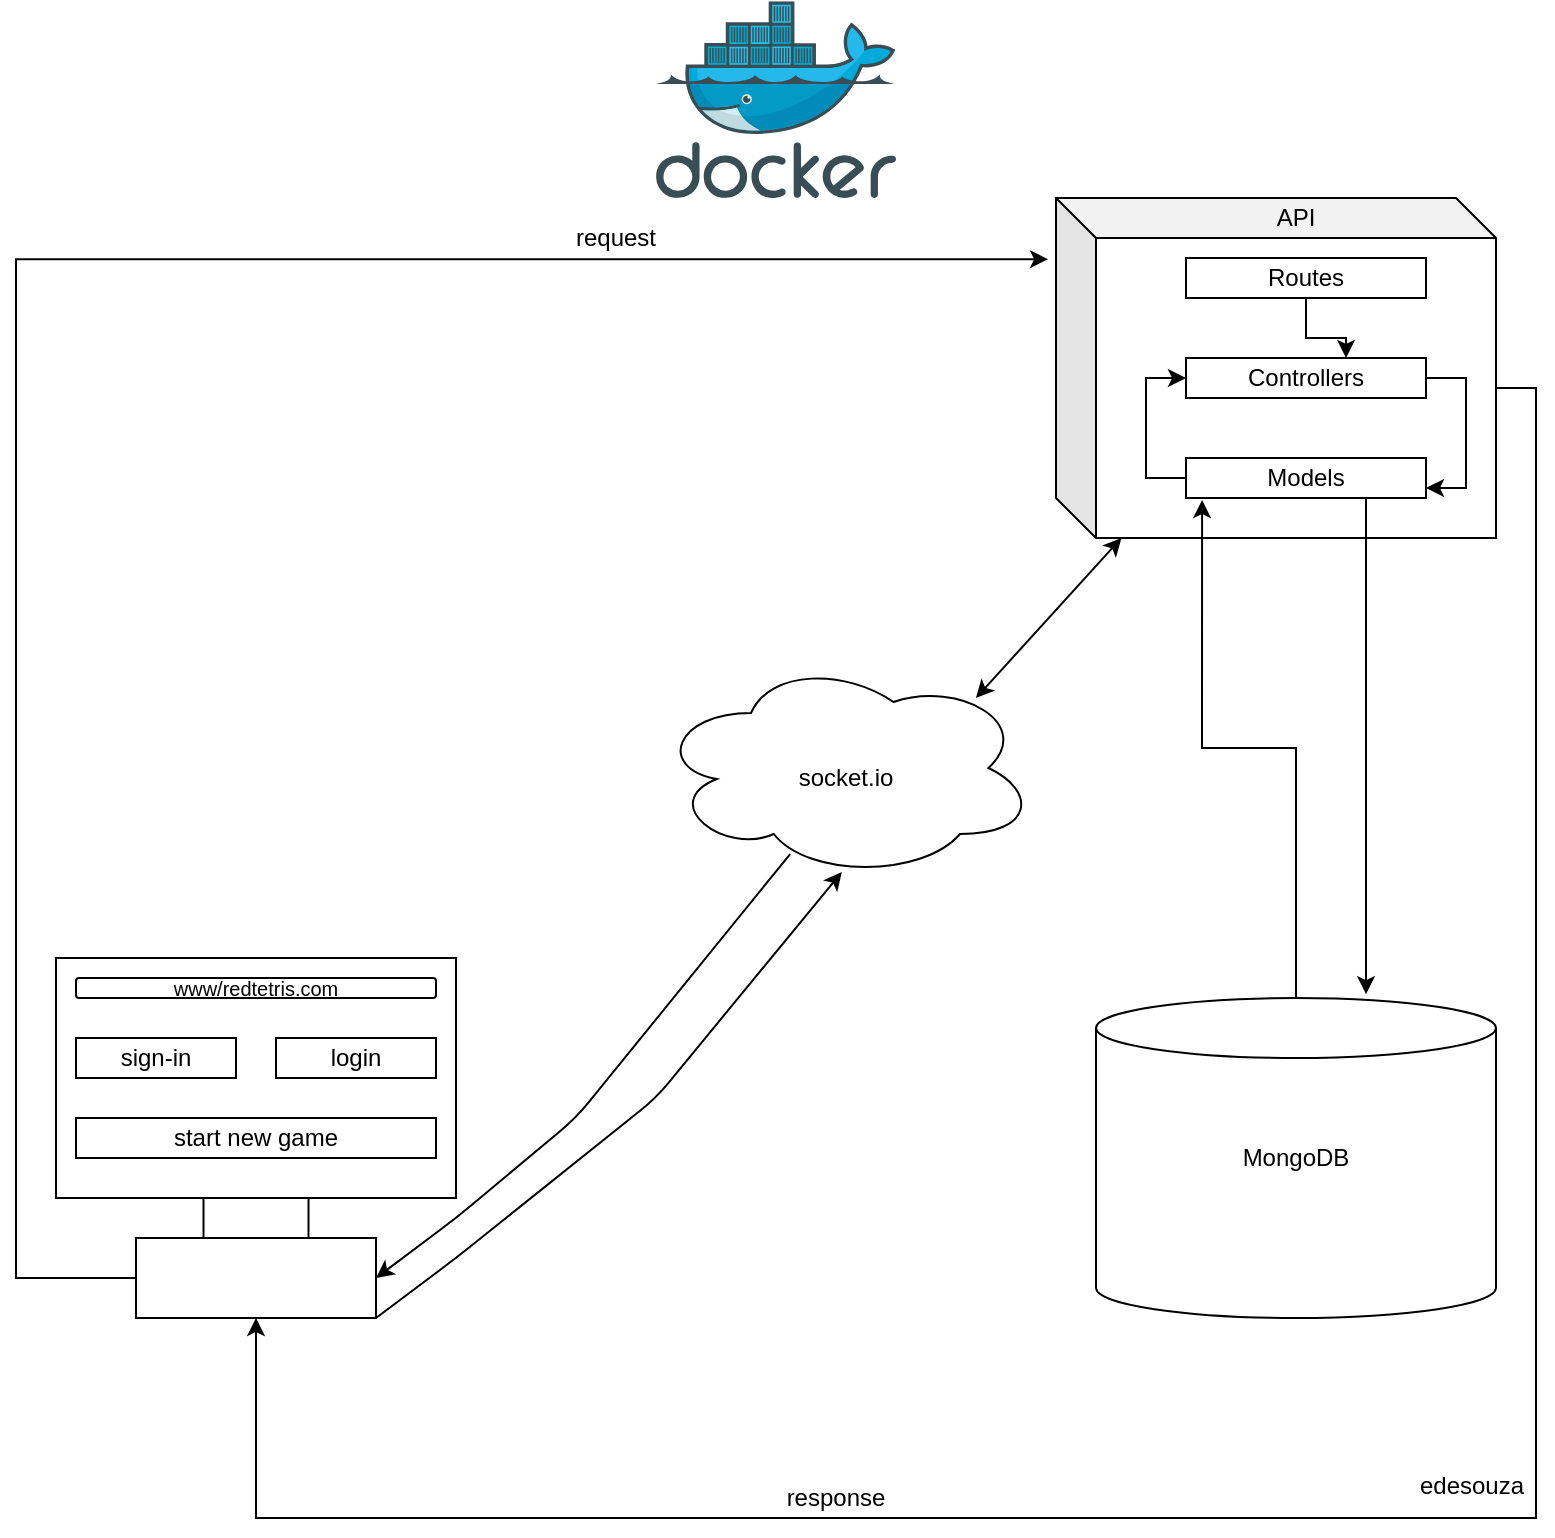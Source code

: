 <mxfile version="13.11.0" type="github">
  <diagram id="C5RBs43oDa-KdzZeNtuy" name="Page-1">
    <mxGraphModel dx="1426" dy="826" grid="1" gridSize="10" guides="1" tooltips="1" connect="1" arrows="1" fold="1" page="1" pageScale="1" pageWidth="827" pageHeight="1169" math="0" shadow="0">
      <root>
        <mxCell id="WIyWlLk6GJQsqaUBKTNV-0" />
        <mxCell id="WIyWlLk6GJQsqaUBKTNV-1" parent="WIyWlLk6GJQsqaUBKTNV-0" />
        <mxCell id="3cW4uc8DRrEpIiB1ZtD9-0" value="" style="rounded=0;whiteSpace=wrap;html=1;" parent="WIyWlLk6GJQsqaUBKTNV-1" vertex="1">
          <mxGeometry x="40" y="610" width="200" height="120" as="geometry" />
        </mxCell>
        <mxCell id="3cW4uc8DRrEpIiB1ZtD9-5" value="&lt;font style=&quot;font-size: 10px&quot;&gt;www/redtetris.com&lt;/font&gt;" style="rounded=1;whiteSpace=wrap;html=1;" parent="WIyWlLk6GJQsqaUBKTNV-1" vertex="1">
          <mxGeometry x="50" y="620" width="180" height="10" as="geometry" />
        </mxCell>
        <mxCell id="3cW4uc8DRrEpIiB1ZtD9-45" style="edgeStyle=orthogonalEdgeStyle;rounded=0;orthogonalLoop=1;jettySize=auto;html=1;entryX=-0.018;entryY=0.18;entryDx=0;entryDy=0;entryPerimeter=0;" parent="WIyWlLk6GJQsqaUBKTNV-1" source="3cW4uc8DRrEpIiB1ZtD9-13" target="3cW4uc8DRrEpIiB1ZtD9-24" edge="1">
          <mxGeometry relative="1" as="geometry">
            <mxPoint x="530" y="56" as="targetPoint" />
            <Array as="points">
              <mxPoint x="20" y="770" />
              <mxPoint x="20" y="261" />
            </Array>
          </mxGeometry>
        </mxCell>
        <mxCell id="3cW4uc8DRrEpIiB1ZtD9-13" value="" style="rounded=0;whiteSpace=wrap;html=1;" parent="WIyWlLk6GJQsqaUBKTNV-1" vertex="1">
          <mxGeometry x="80" y="750" width="120" height="40" as="geometry" />
        </mxCell>
        <mxCell id="3cW4uc8DRrEpIiB1ZtD9-14" value="" style="rounded=0;whiteSpace=wrap;html=1;" parent="WIyWlLk6GJQsqaUBKTNV-1" vertex="1">
          <mxGeometry x="113.75" y="730" width="52.5" height="20" as="geometry" />
        </mxCell>
        <mxCell id="3cW4uc8DRrEpIiB1ZtD9-15" value="sign-in" style="rounded=0;whiteSpace=wrap;html=1;" parent="WIyWlLk6GJQsqaUBKTNV-1" vertex="1">
          <mxGeometry x="50" y="650" width="80" height="20" as="geometry" />
        </mxCell>
        <mxCell id="3cW4uc8DRrEpIiB1ZtD9-17" value="login" style="rounded=0;whiteSpace=wrap;html=1;" parent="WIyWlLk6GJQsqaUBKTNV-1" vertex="1">
          <mxGeometry x="150" y="650" width="80" height="20" as="geometry" />
        </mxCell>
        <mxCell id="3cW4uc8DRrEpIiB1ZtD9-67" style="edgeStyle=orthogonalEdgeStyle;rounded=0;orthogonalLoop=1;jettySize=auto;html=1;exitX=0;exitY=0;exitDx=220;exitDy=95;exitPerimeter=0;entryX=0.5;entryY=1;entryDx=0;entryDy=0;" parent="WIyWlLk6GJQsqaUBKTNV-1" source="3cW4uc8DRrEpIiB1ZtD9-24" target="3cW4uc8DRrEpIiB1ZtD9-13" edge="1">
          <mxGeometry relative="1" as="geometry">
            <mxPoint x="140" y="810" as="targetPoint" />
            <Array as="points">
              <mxPoint x="780" y="325" />
              <mxPoint x="780" y="890" />
              <mxPoint x="140" y="890" />
            </Array>
          </mxGeometry>
        </mxCell>
        <mxCell id="3cW4uc8DRrEpIiB1ZtD9-24" value="" style="shape=cube;whiteSpace=wrap;html=1;boundedLbl=1;backgroundOutline=1;darkOpacity=0.05;darkOpacity2=0.1;" parent="WIyWlLk6GJQsqaUBKTNV-1" vertex="1">
          <mxGeometry x="540" y="230" width="220" height="170" as="geometry" />
        </mxCell>
        <mxCell id="3cW4uc8DRrEpIiB1ZtD9-55" style="edgeStyle=orthogonalEdgeStyle;rounded=0;orthogonalLoop=1;jettySize=auto;html=1;exitX=0.75;exitY=1;exitDx=0;exitDy=0;entryX=0.667;entryY=0;entryDx=0;entryDy=0;entryPerimeter=0;" parent="WIyWlLk6GJQsqaUBKTNV-1" source="3cW4uc8DRrEpIiB1ZtD9-28" target="3cW4uc8DRrEpIiB1ZtD9-29" edge="1">
          <mxGeometry relative="1" as="geometry">
            <Array as="points">
              <mxPoint x="665" y="280" />
              <mxPoint x="665" y="300" />
              <mxPoint x="685" y="300" />
            </Array>
          </mxGeometry>
        </mxCell>
        <mxCell id="3cW4uc8DRrEpIiB1ZtD9-28" value="Routes" style="rounded=0;whiteSpace=wrap;html=1;" parent="WIyWlLk6GJQsqaUBKTNV-1" vertex="1">
          <mxGeometry x="605" y="260" width="120" height="20" as="geometry" />
        </mxCell>
        <mxCell id="3cW4uc8DRrEpIiB1ZtD9-56" style="edgeStyle=orthogonalEdgeStyle;rounded=0;orthogonalLoop=1;jettySize=auto;html=1;exitX=1;exitY=0.5;exitDx=0;exitDy=0;entryX=1;entryY=0.75;entryDx=0;entryDy=0;" parent="WIyWlLk6GJQsqaUBKTNV-1" source="3cW4uc8DRrEpIiB1ZtD9-29" target="3cW4uc8DRrEpIiB1ZtD9-30" edge="1">
          <mxGeometry relative="1" as="geometry" />
        </mxCell>
        <mxCell id="3cW4uc8DRrEpIiB1ZtD9-29" value="Controllers" style="rounded=0;whiteSpace=wrap;html=1;" parent="WIyWlLk6GJQsqaUBKTNV-1" vertex="1">
          <mxGeometry x="605" y="310" width="120" height="20" as="geometry" />
        </mxCell>
        <mxCell id="3cW4uc8DRrEpIiB1ZtD9-57" style="edgeStyle=orthogonalEdgeStyle;rounded=0;orthogonalLoop=1;jettySize=auto;html=1;exitX=0;exitY=0.5;exitDx=0;exitDy=0;entryX=0;entryY=0.5;entryDx=0;entryDy=0;" parent="WIyWlLk6GJQsqaUBKTNV-1" source="3cW4uc8DRrEpIiB1ZtD9-30" target="3cW4uc8DRrEpIiB1ZtD9-29" edge="1">
          <mxGeometry relative="1" as="geometry" />
        </mxCell>
        <mxCell id="3cW4uc8DRrEpIiB1ZtD9-58" style="edgeStyle=orthogonalEdgeStyle;rounded=0;orthogonalLoop=1;jettySize=auto;html=1;exitX=0.75;exitY=1;exitDx=0;exitDy=0;entryX=0.675;entryY=-0.012;entryDx=0;entryDy=0;entryPerimeter=0;" parent="WIyWlLk6GJQsqaUBKTNV-1" source="3cW4uc8DRrEpIiB1ZtD9-30" target="3cW4uc8DRrEpIiB1ZtD9-38" edge="1">
          <mxGeometry relative="1" as="geometry" />
        </mxCell>
        <mxCell id="3cW4uc8DRrEpIiB1ZtD9-30" value="Models" style="rounded=0;whiteSpace=wrap;html=1;" parent="WIyWlLk6GJQsqaUBKTNV-1" vertex="1">
          <mxGeometry x="605" y="360" width="120" height="20" as="geometry" />
        </mxCell>
        <mxCell id="3cW4uc8DRrEpIiB1ZtD9-59" style="edgeStyle=orthogonalEdgeStyle;rounded=0;orthogonalLoop=1;jettySize=auto;html=1;entryX=0.067;entryY=1.05;entryDx=0;entryDy=0;entryPerimeter=0;" parent="WIyWlLk6GJQsqaUBKTNV-1" source="3cW4uc8DRrEpIiB1ZtD9-38" target="3cW4uc8DRrEpIiB1ZtD9-30" edge="1">
          <mxGeometry relative="1" as="geometry" />
        </mxCell>
        <mxCell id="3cW4uc8DRrEpIiB1ZtD9-38" value="" style="shape=cylinder3;whiteSpace=wrap;html=1;boundedLbl=1;backgroundOutline=1;size=15;" parent="WIyWlLk6GJQsqaUBKTNV-1" vertex="1">
          <mxGeometry x="560" y="630" width="200" height="160" as="geometry" />
        </mxCell>
        <mxCell id="3cW4uc8DRrEpIiB1ZtD9-46" value="MongoDB" style="text;html=1;strokeColor=none;fillColor=none;align=center;verticalAlign=middle;whiteSpace=wrap;rounded=0;" parent="WIyWlLk6GJQsqaUBKTNV-1" vertex="1">
          <mxGeometry x="630" y="700" width="60" height="20" as="geometry" />
        </mxCell>
        <mxCell id="3cW4uc8DRrEpIiB1ZtD9-47" value="API" style="text;html=1;strokeColor=none;fillColor=none;align=center;verticalAlign=middle;whiteSpace=wrap;rounded=0;" parent="WIyWlLk6GJQsqaUBKTNV-1" vertex="1">
          <mxGeometry x="640" y="230" width="40" height="20" as="geometry" />
        </mxCell>
        <mxCell id="3cW4uc8DRrEpIiB1ZtD9-60" value="" style="ellipse;shape=cloud;whiteSpace=wrap;html=1;" parent="WIyWlLk6GJQsqaUBKTNV-1" vertex="1">
          <mxGeometry x="340" y="460" width="190" height="110" as="geometry" />
        </mxCell>
        <mxCell id="3cW4uc8DRrEpIiB1ZtD9-62" value="" style="endArrow=classic;html=1;entryX=1;entryY=0.5;entryDx=0;entryDy=0;exitX=0.353;exitY=0.891;exitDx=0;exitDy=0;exitPerimeter=0;" parent="WIyWlLk6GJQsqaUBKTNV-1" source="3cW4uc8DRrEpIiB1ZtD9-60" target="3cW4uc8DRrEpIiB1ZtD9-13" edge="1">
          <mxGeometry width="50" height="50" relative="1" as="geometry">
            <mxPoint x="400" y="597.5" as="sourcePoint" />
            <mxPoint x="240" y="742.5" as="targetPoint" />
            <Array as="points">
              <mxPoint x="300" y="690" />
              <mxPoint x="240" y="740" />
            </Array>
          </mxGeometry>
        </mxCell>
        <mxCell id="3cW4uc8DRrEpIiB1ZtD9-65" value="socket.io" style="text;html=1;strokeColor=none;fillColor=none;align=center;verticalAlign=middle;whiteSpace=wrap;rounded=0;" parent="WIyWlLk6GJQsqaUBKTNV-1" vertex="1">
          <mxGeometry x="400" y="510" width="70" height="20" as="geometry" />
        </mxCell>
        <mxCell id="3cW4uc8DRrEpIiB1ZtD9-66" value="" style="endArrow=classic;startArrow=classic;html=1;exitX=0.842;exitY=0.182;exitDx=0;exitDy=0;exitPerimeter=0;" parent="WIyWlLk6GJQsqaUBKTNV-1" source="3cW4uc8DRrEpIiB1ZtD9-60" target="3cW4uc8DRrEpIiB1ZtD9-24" edge="1">
          <mxGeometry width="50" height="50" relative="1" as="geometry">
            <mxPoint x="490" y="240" as="sourcePoint" />
            <mxPoint x="550" y="210" as="targetPoint" />
          </mxGeometry>
        </mxCell>
        <mxCell id="3cW4uc8DRrEpIiB1ZtD9-16" value="start new game" style="rounded=0;whiteSpace=wrap;html=1;" parent="WIyWlLk6GJQsqaUBKTNV-1" vertex="1">
          <mxGeometry x="50" y="690" width="180" height="20" as="geometry" />
        </mxCell>
        <mxCell id="3cW4uc8DRrEpIiB1ZtD9-70" value="" style="endArrow=classic;html=1;entryX=0.489;entryY=0.973;entryDx=0;entryDy=0;entryPerimeter=0;exitX=1;exitY=1;exitDx=0;exitDy=0;" parent="WIyWlLk6GJQsqaUBKTNV-1" source="3cW4uc8DRrEpIiB1ZtD9-13" target="3cW4uc8DRrEpIiB1ZtD9-60" edge="1">
          <mxGeometry width="50" height="50" relative="1" as="geometry">
            <mxPoint x="200" y="790" as="sourcePoint" />
            <mxPoint x="250" y="740" as="targetPoint" />
            <Array as="points">
              <mxPoint x="240" y="760" />
              <mxPoint x="340" y="680" />
            </Array>
          </mxGeometry>
        </mxCell>
        <mxCell id="FrAV85wP2pc38k_fbOrG-0" value="edesouza" style="text;html=1;strokeColor=none;fillColor=none;align=center;verticalAlign=middle;whiteSpace=wrap;rounded=0;" vertex="1" parent="WIyWlLk6GJQsqaUBKTNV-1">
          <mxGeometry x="713" y="864" width="70" height="20" as="geometry" />
        </mxCell>
        <mxCell id="FrAV85wP2pc38k_fbOrG-3" value="request" style="text;html=1;strokeColor=none;fillColor=none;align=center;verticalAlign=middle;whiteSpace=wrap;rounded=0;" vertex="1" parent="WIyWlLk6GJQsqaUBKTNV-1">
          <mxGeometry x="300" y="240" width="40" height="20" as="geometry" />
        </mxCell>
        <mxCell id="FrAV85wP2pc38k_fbOrG-4" value="response" style="text;html=1;strokeColor=none;fillColor=none;align=center;verticalAlign=middle;whiteSpace=wrap;rounded=0;" vertex="1" parent="WIyWlLk6GJQsqaUBKTNV-1">
          <mxGeometry x="400" y="870" width="60" height="20" as="geometry" />
        </mxCell>
        <mxCell id="FrAV85wP2pc38k_fbOrG-6" value="" style="aspect=fixed;html=1;points=[];align=center;image;fontSize=12;image=img/lib/mscae/Docker.svg;" vertex="1" parent="WIyWlLk6GJQsqaUBKTNV-1">
          <mxGeometry x="340" y="131.6" width="120" height="98.4" as="geometry" />
        </mxCell>
      </root>
    </mxGraphModel>
  </diagram>
</mxfile>
